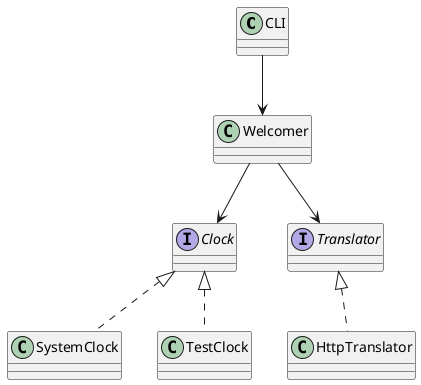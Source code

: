 @startuml

  class CLI
  class Welcomer
  interface Clock
  interface Translator

  class SystemClock implements Clock
  class TestClock implements Clock
  class HttpTranslator implements Translator


  CLI -down-> Welcomer
  Welcomer -down-> Clock
  Welcomer -down-> Translator



@enduml